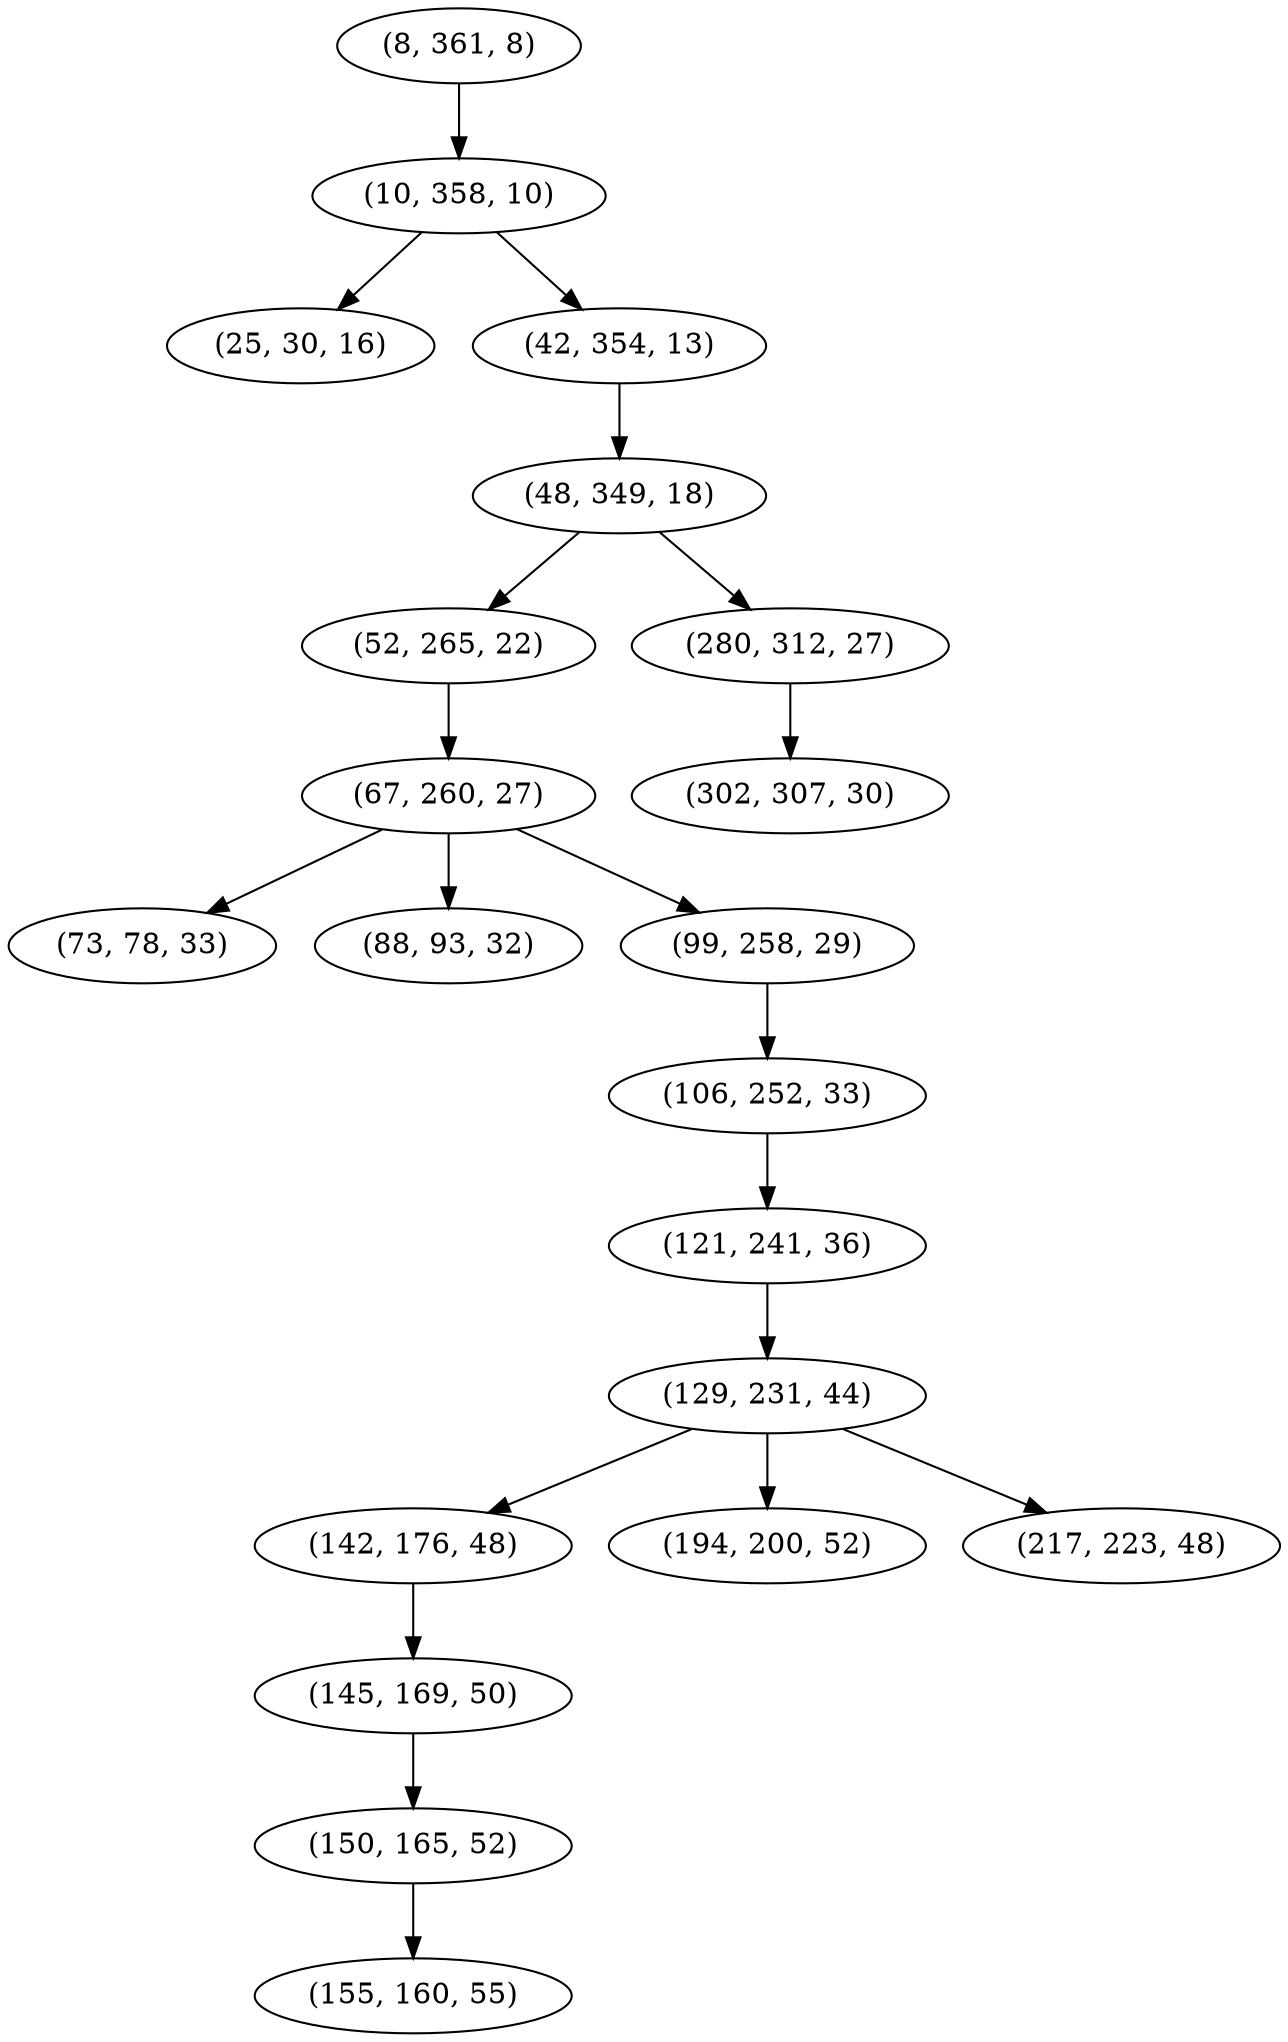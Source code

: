 digraph tree {
    "(8, 361, 8)";
    "(10, 358, 10)";
    "(25, 30, 16)";
    "(42, 354, 13)";
    "(48, 349, 18)";
    "(52, 265, 22)";
    "(67, 260, 27)";
    "(73, 78, 33)";
    "(88, 93, 32)";
    "(99, 258, 29)";
    "(106, 252, 33)";
    "(121, 241, 36)";
    "(129, 231, 44)";
    "(142, 176, 48)";
    "(145, 169, 50)";
    "(150, 165, 52)";
    "(155, 160, 55)";
    "(194, 200, 52)";
    "(217, 223, 48)";
    "(280, 312, 27)";
    "(302, 307, 30)";
    "(8, 361, 8)" -> "(10, 358, 10)";
    "(10, 358, 10)" -> "(25, 30, 16)";
    "(10, 358, 10)" -> "(42, 354, 13)";
    "(42, 354, 13)" -> "(48, 349, 18)";
    "(48, 349, 18)" -> "(52, 265, 22)";
    "(48, 349, 18)" -> "(280, 312, 27)";
    "(52, 265, 22)" -> "(67, 260, 27)";
    "(67, 260, 27)" -> "(73, 78, 33)";
    "(67, 260, 27)" -> "(88, 93, 32)";
    "(67, 260, 27)" -> "(99, 258, 29)";
    "(99, 258, 29)" -> "(106, 252, 33)";
    "(106, 252, 33)" -> "(121, 241, 36)";
    "(121, 241, 36)" -> "(129, 231, 44)";
    "(129, 231, 44)" -> "(142, 176, 48)";
    "(129, 231, 44)" -> "(194, 200, 52)";
    "(129, 231, 44)" -> "(217, 223, 48)";
    "(142, 176, 48)" -> "(145, 169, 50)";
    "(145, 169, 50)" -> "(150, 165, 52)";
    "(150, 165, 52)" -> "(155, 160, 55)";
    "(280, 312, 27)" -> "(302, 307, 30)";
}
